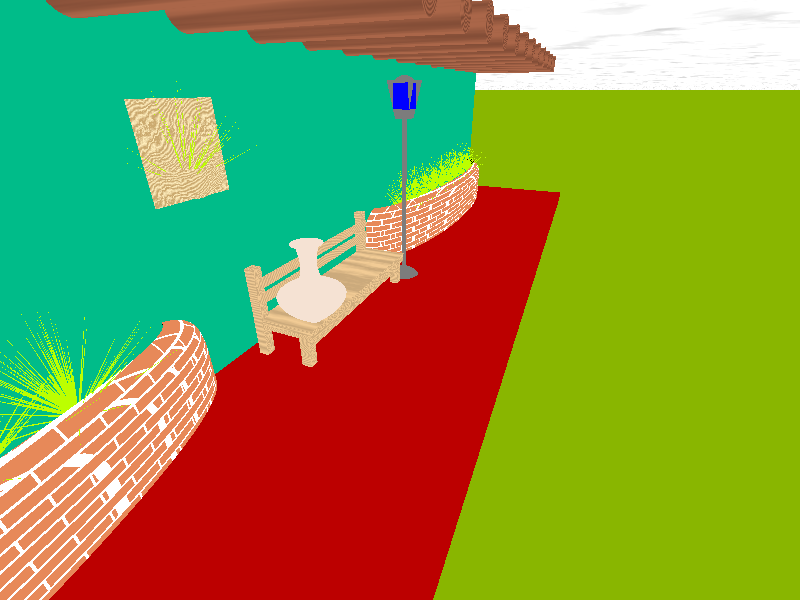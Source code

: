        // PoVRay 3.7 Scene File " ... .pov"
// author:  ...
// date:    ...
//--------------------------------------------------------------------------
#version 3.7;
global_settings{ assumed_gamma 1.0 }
#default{ finish{ ambient 0.1 diffuse 0.9 }} 
//--------------------------------------------------------------------------
#include "colors.inc"
#include "textures.inc"
#include "glass.inc"
#include "metals.inc"
#include "golds.inc"
#include "stones.inc"
#include "woods.inc"
#include "shapes.inc"
#include "shapes2.inc"
#include "functions.inc"
#include "math.inc"
#include "transforms.inc"
//--------------------------------------------------------------------------
// camera ------------------------------------------------------------------
#declare Camera_0 = camera {/*ultra_wide_angle*/ angle 90      // left diagonal view
                            location  <-7.0 , 5.0 ,-3.0>
                            right     x*image_width/image_height
                            look_at   <0.0 , 1.0 , 0.0>}
#declare Camera_1 = camera {/*ultra_wide_angle*/ angle 80   // front view       
                            location  <0.0 , 8.5 ,-17.0>
                            right     x*image_width/image_height
                            look_at   <0.0 , 1.0 , 0.0>}
#declare Camera_2 = camera {/*ultra_wide_angle*/ angle 90 // right diagonal view
                            location  <4.2 , 5.5 , 0.0>
                            right     x*image_width/image_height
                            look_at   <0.0 , 1.5 , 0.0>}
#declare Camera_3 = camera {/*ultra_wide_angle*/ angle 90      // left view
                            location  <-12.0 , 2.0 ,0.0>
                            right     x*image_width/image_height
                            look_at   <0.0 , 1.0 , 0.0>}     
#declare Camera_4 = camera {/*ultra_wide_angle*/ angle 90 // right view   
                            location  <12.2 , 2.5 , 0.0>
                            right     x*image_width/image_height
                            look_at   <0.0 , 1.5 , 0.0>}                            
camera{Camera_0}
// sun ---------------------------------------------------------------------
light_source{<-1000,10000,-2000> color White}
// sky ---------------------------------------------------------------------
light_source{ <-1000, 10000, -2000> 
              color White
              looks_like{ sphere{ <0,0,0>,300 
                                  texture{ pigment{ color White }
                                           normal { bumps 0.5
                                                    scale 50    }
                                           finish { ambient 0.8   
                                                    diffuse 0.2
                                                    phong 1     }
                                                  
                                         } // end of texture
                                } // end of sphere
                        } //end of looks_like
            } //end of light_source
// sky --------------------------------------------------------------------
  // the dark blue
plane{ <0,1,0>,1 hollow  
       texture{ pigment { color rgb <0.20, 0.20, 1.0> }
                finish  { ambient 0.25 diffuse 0 } 
              }      
       scale 10000}
  // the clouds 
plane{<0,1,0>,1 hollow  
       texture{pigment{ bozo turbulence 0.76
                        color_map { [0.5 rgbf<1.0,1.0,1.0,1.0> ]
                                    [0.6 rgb <1.0,1.0,1.0>     ]
                                    [1.0 rgb <0.5,0.5,0.5>     ]}
                       }
               finish { ambient 0.25 diffuse 0} 
              }      
       scale 500}

// fog ---------------------------------------------------------------------

fog{ fog_type   2
     distance   50
     color      White
     fog_offset 0.1
     fog_alt    2.0
     turbulence 0.8
   }
// ground ------------------------------------------------------------------

plane { <0,1,0>, 0 
        texture { pigment{ color rgb<0.35,0.65,0.0>*0.72}
                  normal { bumps 0.75 scale 0.015  }
                  finish { phong 0.1 }
                }
      }
//--------------------------------------------------------------------------
//---------------------------- objects in scene ----------------------------
//--------------------------------------------------------------------------

//Piso e parede ------------------------------  
union{ 
 box { <-1.00, 0.00, -1.00>,< 1.00, 2.00, 1.00>   
        scale <15,0.2,2.4>
            texture{ pigment{ color rgb< 0.5, 0.0, 0.0>}
                normal { pigment_pattern{ 
                             brick color rgb 0.2, color rgb 0.8 
                             scale 0.165  turbulence 0.05
                           } // end pigment_pattern
                         1} // end normal
                finish { phong 0.1  phong_size 500 reflection{ 0 } }
              }  
       rotate<0,0,0> translate<0,0,0> 
    } // end of box --------------------------------------
   
                                                                    

 box { <-1.00, 0.00, -1.00>,< 1.00, 2.00, 1.00>  
        scale <15,0.2,6> 
             texture{ pigment{ color rgb< 0.0, 1.0, 0.5>*0.5 } 
                normal { bozo 8.5 scale 0.050 }
                finish { phong 1 reflection{ 0.05 } }
              } // end of texture
 
       rotate<90,0,0> translate<0,0,2.4> 
    } // end of box --------------------------------------  
    
    
        //------------------------------------------ 
    #declare pergolado = 
     
     cylinder { <0,0,0>,<0,0,2.00>,0.30 
              texture{ DMFWood3    
                normal { wood 0.5 scale 0.05 rotate<0,0,0> }
                finish { phong 1 } 
                rotate<0,0,0> scale 1  translate<0,0,0>
              } // end of texture 

           scale <1,1,-2> rotate<0,0,0> translate<0,6,2.8>
         } // end of cylinder  ------------------------------------

     //---------------------------------
    
    union{ //-----------------------------------
     #local Nr = 0;     // start
     #local EndNr = 20; // end
     #while (Nr< EndNr) 
    
       object{ pergolado translate<Nr*1.5,0,0>} 
    
     #local Nr = Nr + 1;  // next Nr
     #end // --------------- end of loop 
    
    rotate<0,0,0> 
    translate<-14,0,0>
    } // end of union --------------------------
                                                    

    
}  

// end of piso e parede ------------------------- 

                                      
                   
//canteiro   --------------------------------------------------------------   
#declare canteiro = 
union{    
    difference{ 
    
        difference{
            superellipsoid{ <1.00,0.25> 
                 scale <6,1.5,2> 
                 rotate<90,0,0> 
                 translate<0,0,0>   
                 // scale your object first!!!
                     texture{ pigment{ brick color White                // color mortar
                                             color rgb<0.8,0.25,0.1>    // color brick
                                       brick_size <0.25, 0.0525, 0.125> // format in x ,y and z- direction 
                                       mortar 0.01                      // size of the mortar 
                                     } // end of pigment
                              normal {wrinkles 0.75 scale 0.01}
                              finish {ambient 0.15 diffuse 0.95 phong 0.2} 
                              scale 3
                              rotate<0,180,0>  translate<0.01, 0.04,-0.10>
                           } // end of texture
            
               } // ----------------- end superellipsoid
            
            cylinder { <0,0,0>,<0,2.00,0>, 0.30  
                    
                    scale <18,10,-4>  rotate<0,0,0> translate<0,0.5,0>      
                  
            
                      
                     } // end of cylinder -------------------------------------      
        }     
         box { <-1.00, 0.00, -1.00>,< 1.00, 2.00, 1.00>   
                 texture{ pigment{ color rgb< 0.0, 1.0, 0.5>*0.5 } 
                    normal { bozo 8.5 scale 0.050 }
                    finish { phong 1 reflection{ 0.05 } }
                  } // end of texture
                 
          scale <6,1,3> rotate<90,0,0> translate<0,0,0> 
        } // end of box --------------------------------------
                                                      
    }    
    
}    

union{ //-----------------------------------

//#for(Identifier, Start, End [, Step]) 
 #for (NrX, 0, 1, 1) // outer loop

     object{ canteiro
             translate<  NrX*18, 0, 0>} 

 #end // ---------- end x of #for outer loop 

rotate<0,0,0> 
translate<-9,0,2.5>
} // end of union --------------------------
                                                 
//end of canteiro -----------------------------------
                                                          
                                                          
    
    
//Banco -----------------------------    

 union{      
    box { <-1.00, 0.00, -1.00>,< 1.00, 2.00, 1.00>   

       texture{ DMFWood4    
                normal { wood 0.5 scale 0.05 turbulence 0.0 rotate<0,0,0> }
                finish { phong 1 } 
                rotate<0,0,0> scale 1  translate<0,0,0>
              } // end of texture 

      scale <2.1,0.1,0.6> rotate<0,0,0> translate<0,1,1.4> 
    } // end of box --------------------------------------
            
    box { <-1.00, 0.00, -1.00>,< 1.00, 2.00, 1.00>   

             texture{ DMFWood4    
                normal { wood 0.5 scale 0.05 turbulence 0.0 rotate<0,0,0> }
                finish { phong 1 } 
                rotate<0,0,0> scale 1  translate<0,0,0>
              } // end of texture 


      scale <0.1,0.9,0.1> rotate<0,0,0> translate<-2,0.4,2> 
    } // end of box --------------------------------------   
        
    box { <-1.00, 0.00, -1.00>,< 1.00, 2.00, 1.00>   

       texture{ DMFWood4    
                normal { wood 0.5 scale 0.05 turbulence 0.0 rotate<0,0,0> }
                finish { phong 1 } 
                rotate<0,0,0> scale 1  translate<0,0,0>
              } // end of texture 

      scale <0.1,0.9,0.1> rotate<0,0,0> translate<2,0.4,2> 
    } // end of box --------------------------------------    
        
        
     box { <-1.00, 0.00, -1.00>,< 1.00, 2.00, 1.00>   
       texture{ DMFWood4    
                normal { wood 0.5 scale 0.05 turbulence 0.0 rotate<0,0,0> }
                finish { phong 1 } 
                rotate<0,0,0> scale 1  translate<0,0,0>
     } // end of texture 

      scale <0.1,0.3,0.1> rotate<0,0,0> translate<-2,0.4,1> 
    } // end of box --------------------------------------  
    
    box { <-1.00, 0.00, -1.00>,< 1.00, 2.00, 1.00>   

       texture{ DMFWood4    
                normal { wood 0.5 scale 0.05 turbulence 0.0 rotate<0,0,0> }
                finish { phong 1 } 
                rotate<0,0,0> scale 1  translate<0,0,0>
              } // end of texture 

      scale <0.1,0.3,0.1> rotate<0,0,0> translate<2,0.4,1> 
    } // end of box --------------------------------------   
    
    box { <-1.00, 0.00, -1.00>,< 1.00, 2.00, 1.00>   

       texture{ DMFWood4    
                normal { wood 0.5 scale 0.05 turbulence 0.0 rotate<0,0,0> }
                finish { phong 1 } 
                rotate<0,0,0> scale 1  translate<0,0,0>
              } // end of texture 

      scale <0.01,0.1,2.1> rotate<0,90,0> translate<0,0.8,0.9>
    } // end of box --------------------------------------  
                                                               
     
     
    union{
        box { <-1.00, 0.00, -1.00>,< 1.00, 2.00, 1.00>   
          scale <0.02,0.1,2> rotate<0,90,0> translate<0,1.8,1.88> 
        } // end of box --------------------------------------
                                                                  
        cylinder { <0,0,0>,<0,0,2.00>,0.1 
               scale <1,1,0.026> rotate<0,0,0> translate<-2,1.9,1.86>
             } // end of cylinder  ------------------------------------     
             
         cylinder { <0,0,0>,<0,0,2.00>,0.1 
               scale <1,1,0.026> rotate<0,0,0> translate<2,1.9,1.86>
             } // end of cylinder  ------------------------------------ 
                  
               texture{ DMFWood4    
                normal { wood 0.5 scale 0.05 turbulence 0.0 rotate<0,0,0> }
                finish { phong 1 } 
                rotate<0,0,0> scale 1  translate<0,0,0>
              } // end of texture     
    }  
    
     union{
        box { <-1.00, 0.00, -1.00>,< 1.00, 2.00, 1.00>   
          scale <0.02,0.1,2> rotate<0,90,0> translate<0,1.5,1.88> 
        } // end of box --------------------------------------
                                                                  
        cylinder { <0,0,0>,<0,0,2.00>,0.1 
               scale <1,1,0.026> rotate<0,0,0> translate<-2,1.6,1.86>
             } // end of cylinder  ------------------------------------     
             
         cylinder { <0,0,0>,<0,0,2.00>,0.1 
               scale <1,1,0.026> rotate<0,0,0> translate<2,1.6,1.86>
             } // end of cylinder  ------------------------------------ 
                  
               texture{ DMFWood4    
                normal { wood 0.5 scale 0.05 turbulence 0.0 rotate<0,0,0> }
                finish { phong 1 } 
                rotate<0,0,0> scale 1  translate<0,0,0>
              } // end of texture     
    }  
        
    ///sor Surface of Revolution 
    sor{  7, // # of points,  list of <x,y> points, spline rotates around y-axis 
         <0.00,0.00> 
         <0.12,0.00> 
         <0.62,0.54> 
         <0.21,0.83> 
         <0.19,1.46> 
         <0.29,1.50> 
         <0.46,1.53>
         sturm  // optional!
         texture { pigment{ color LightWood}
                   normal { bumps 0.75 scale 0.010}
                   finish { phong 1}
                 } // end of texture 
         scale 1.0  rotate<0,0,0> translate<-1.7,1.2,1>
       } // end of sor ---------------------------------------------------------------------    
   
} // end of union --------------------------

//end banco----------------------        


//poste------------------------------
union{

   cylinder { <0,0,0>,<0,2.00,0>, 0.30 

           texture { T_Chrome_1A
                   //normal { bumps 0.5 scale 0.15} 
                   finish { phong 0}
                 } // end of texture

           scale <0.2,2,0.2> rotate<0,0,0> translate<2.6,0.5,1>
         } // end of cylinder -------------------------------------
                          
    difference{
         sphere { <0,0,0>, 0.5 
         scale<1,1,1>  rotate<0,0,0>  translate<0,0.5,0>  
           }  // end of sphere -----------------------------------   
           
          box { <-1.00, 0.00, -1.00>,< 1.00, 2.00, 1.00>   
          scale <1,1,1> rotate<0,0,0> translate<0,-1.3,0> 
        } // end of box --------------------------------------
 
        translate<2.6,-0.4,1>  
         texture { T_Chrome_1A
                   //normal { bumps 0.5 scale 0.15} 
                   finish { phong 0}
             } // end of texture         
    } //end difference  
      
    
    difference{   
        difference{
            box { <-1.00, 0.00, -1.00>,< 1.00, 2.00, 1.00>   
              scale <0.3,0.4,0.3> rotate<0,0,0> translate<0,2,0> 
            } // end of box --------------------------------------     
            
            box { <-1.00, 0.00, -1.00>,< 1.00, 2.00, 1.00>       
              scale <0.5,1,0.5> rotate<10,0,0> translate<0,1,0.5> 
            } // end of box -------------------------------------- 
            
            box { <-1.00, 0.00, -1.00>,< 1.00, 2.00, 1.00>   
              scale <0.5,1,0.5> rotate<-10,0,0> translate<0,1,-0.5> 
            } // end of box --------------------------------------  
            
            box { <-1.00, 0.00, -1.00>,< 1.00, 2.00, 1.00>   
              scale <0.5,1,0.5> rotate<10,90,0> translate<0.5,1,0> 
            } // end of box --------------------------------------
            
            box { <-1.00, 0.00, -1.00>,< 1.00, 2.00, 1.00>   
              scale <0.5,1,0.5> rotate<-10,90,0> translate<-0.5,1,0> 
            } // end of box --------------------------------------      
            
            translate<2.6,2.4,1>  
             texture { T_Chrome_1A
                       //normal { bumps 0.5 scale 0.15} 
                       finish { phong 0}
                 } // end of texture 
        }           
        union{  
            box { <-1.00, 0.00, -1.00>,< 1.00, 2.00, 1.00>   
              scale <0.3,0.3,0.2> rotate<0,0,0> translate<0,0,0> 
             } 
              
            box { <-1.00, 0.00, -1.00>,< 1.00, 2.00, 1.00>   
              scale <0.2,0.3,0.3> rotate<0,0,0> translate<0,0,0> 
            }
            translate<2.6, 4.6, 1>   
            texture { T_Chrome_1A
                       //normal { bumps 0.5 scale 0.15} 
                       finish { phong 0}
                 } // end of texture  
        }                                          
        
    }

    union{  
        box { <-1.00, 0.00, -1.00>,< 1.00, 2.00, 1.00>   
           scale <0.2,0.29,0.2> rotate<0,0,0> translate<0,0,0> 
        } 
              
        box { <-1.00, 0.00, -1.00>,< 1.00, 2.00, 1.00>   
           scale <0.2,0.29,0.2> rotate<0,0,0> translate<0,0,0> 
        }
        translate<2.6, 4.6, 1>   
            texture { pigment{ color rgb <0,0,1>  }
                   normal { bumps 0.5 scale 0.05 }
                  finish { phong 1 reflection 0.00}
        } // end of texture 
            
    }    
    
    
    difference{
         sphere { <0,0,0>, 0.3
         scale<1,1,1>  rotate<0,0,0>  translate<0,0.5,0>  
           }  // end of sphere -----------------------------------   
           
          box { <-1.00, 0.00, -1.00>,< 1.00, 2.00, 1.00>   
          scale <1,1,1> rotate<0,0,0> translate<0,-1.3,0> 
        } // end of box --------------------------------------
 
        translate<2.6,4.5,1>  
         texture { T_Chrome_1A
                   //normal { bumps 0.5 scale 0.15} 
                   finish { phong 0}
             } // end of texture         
    } //end difference          
} //end union
//end poste    


//folhagem--------------------------------------------
#declare folhagem = 

    //------------------------------------------------------------- 
    //------------------------------------------------------------- 
    #declare Random_1 = seed (23484);
    #declare Random_2 = seed (35271);
    #declare Blade_Radius = 0.01;
    #declare Blade_Height = 1.00; 
    
    //-------------------------------------------------------------
    union{ //------------------------------------------------------
    
     #local Nr = 0;   // start
     #local End = 70; // end
     #while (Nr< End) 
         cone{ <0,0,0>,Blade_Radius,
               <0,Blade_Height+0.50*rand(Random_1),0>,0.00
               texture { pigment{ color rgb< 0.5, 1.0, 0.0> } 
                         normal { bumps 0.5 scale 0.05 }
                         finish { phong 1 reflection 0.00}
                       } // end of texture 
               rotate<0,0,Nr*70/End> 
               translate<0,0,0> 
               rotate<0,Nr * 360/End+360*rand(Random_2),0>
             } //---------------------------
    
     #local Nr = Nr + 1;    // next Nr
     #end // ---------------  end of loop 
    
    rotate<0,0,0>
    translate<-5,1.5,2>
    } // end of union ---------------------------------------------
    //------------------------------------------------------------- 
    //------------------------------------------------------------- 
    
    //------------------------------------------ 

union{ //-----------------------------------
 #local Nr = 0;     // start
 #local EndNr = 9; // end
 #while (Nr< EndNr) 

   object{ folhagem translate<Nr*1,0,0>} 

 #local Nr = Nr + 1;  // next Nr
 #end // --------------- end of loop 

rotate<0,0,0> 
translate<-8.2,0,0>
} // end of union --------------------------

union{ //-----------------------------------
 #local Nr = 0;     // start
 #local EndNr = 9; // end
 #while (Nr< EndNr) 

   object{ folhagem translate<Nr*1,0,0>} 

 #local Nr = Nr + 1;  // next Nr
 #end // --------------- end of loop 

rotate<0,0,0> 
translate<10,0,0>
} // end of union --------------------------
//end folhagem-----------------------------------


//vaso-----------------------------
union{
    object{ folhagem translate<2,2.2,0.5>}
    union{
    
        box { <-1.00, 0.00, -1.00>,< 1.00, 2.00, 1.00>       
              scale <0.7,0.7,0.01> rotate<0,0,0> translate<0,1,0> 
            } // end of box -------------------------------------- 
        difference{
             sphere { <0,0,0>, 0.5 
                  scale<1,1,1>  rotate<0,0,0>  translate<0,1.5,0>  
               }  // end of sphere ----------------------------------- 
               
              box { <-1.00, 0.00, -1.00>,< 1.00, 2.00, 1.00>      
              scale <0.5,0.5,0.5> rotate<0,0,0> translate<0,1,0.5> 
            } // end of box --------------------------------------
          
              box { <-1.00, 0.00, -1.00>,< 1.00, 2.00, 1.00>   
              scale <0.5,0.5,0.5> rotate<0,0,0> translate<0,1.5,0> 
            } // end of box --------------------------------------    
            
            sphere { <0,0,0>, 0.5 
              scale<0.8,0.8,0.8>  rotate<0,0,0>  translate<0,1.5,0>  
           }  // end of sphere ----------------------------------- 
        }
        translate <-3,2.5,2.4>
        texture{ T_Wood9     
                    normal { wood 0.5 scale 0.05 turbulence 0.1 rotate<0,0,0> }
                    finish { phong 1 } 
                    rotate<0,0,0> scale 0.5 translate<0,0,0>
        } // end of texture        
    
    }//end union   
    translate <0.5,0,0>
}    
//end vaso ---------------------                                       


       
      

                                                               

       
